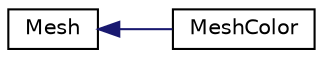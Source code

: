 digraph "Graphical Class Hierarchy"
{
 // LATEX_PDF_SIZE
  edge [fontname="Helvetica",fontsize="10",labelfontname="Helvetica",labelfontsize="10"];
  node [fontname="Helvetica",fontsize="10",shape=record];
  rankdir="LR";
  Node0 [label="Mesh",height=0.2,width=0.4,color="black", fillcolor="white", style="filled",URL="$class_mesh.html",tooltip="Core triangle mesh class."];
  Node0 -> Node1 [dir="back",color="midnightblue",fontsize="10",style="solid",fontname="Helvetica"];
  Node1 [label="MeshColor",height=0.2,width=0.4,color="black", fillcolor="white", style="filled",URL="$class_mesh_color.html",tooltip=" "];
}

